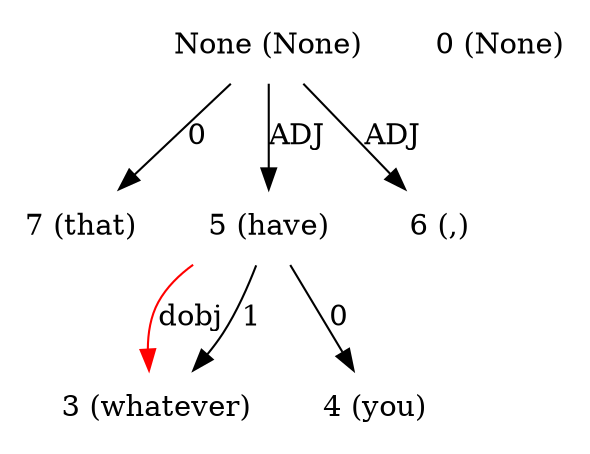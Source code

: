 digraph G{
edge [dir=forward]
node [shape=plaintext]

None [label="None (None)"]
None -> 7 [label="0"]
None -> 5 [label="ADJ"]
None -> 6 [label="ADJ"]
0 [label="0 (None)"]
3 [label="3 (whatever)"]
5 -> 3 [label="dobj", color="red"]
4 [label="4 (you)"]
5 [label="5 (have)"]
5 -> 3 [label="1"]
5 -> 4 [label="0"]
6 [label="6 (,)"]
7 [label="7 (that)"]
}
